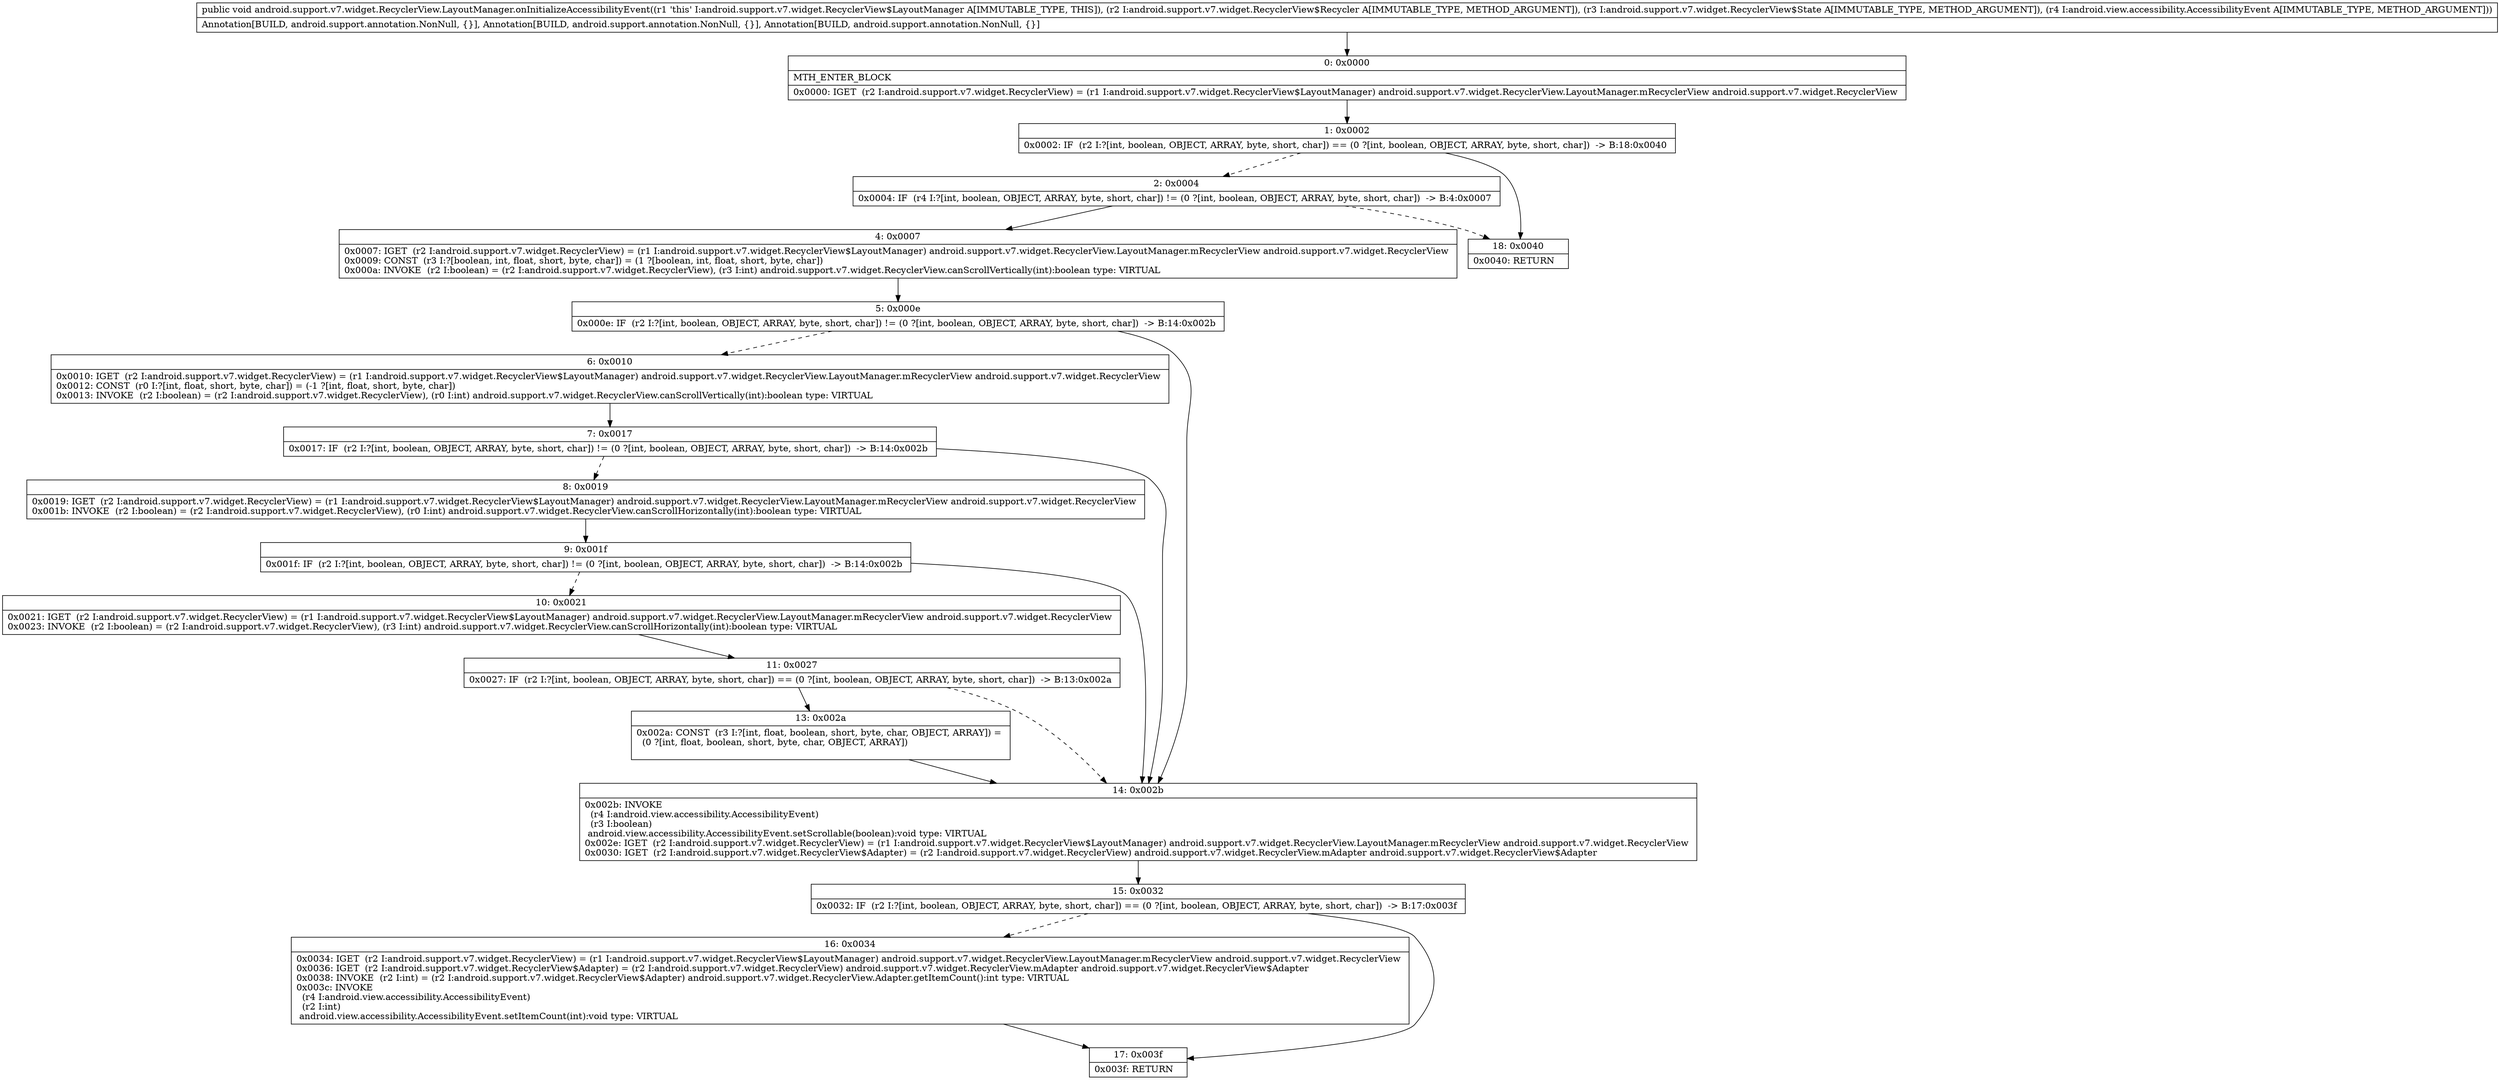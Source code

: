 digraph "CFG forandroid.support.v7.widget.RecyclerView.LayoutManager.onInitializeAccessibilityEvent(Landroid\/support\/v7\/widget\/RecyclerView$Recycler;Landroid\/support\/v7\/widget\/RecyclerView$State;Landroid\/view\/accessibility\/AccessibilityEvent;)V" {
Node_0 [shape=record,label="{0\:\ 0x0000|MTH_ENTER_BLOCK\l|0x0000: IGET  (r2 I:android.support.v7.widget.RecyclerView) = (r1 I:android.support.v7.widget.RecyclerView$LayoutManager) android.support.v7.widget.RecyclerView.LayoutManager.mRecyclerView android.support.v7.widget.RecyclerView \l}"];
Node_1 [shape=record,label="{1\:\ 0x0002|0x0002: IF  (r2 I:?[int, boolean, OBJECT, ARRAY, byte, short, char]) == (0 ?[int, boolean, OBJECT, ARRAY, byte, short, char])  \-\> B:18:0x0040 \l}"];
Node_2 [shape=record,label="{2\:\ 0x0004|0x0004: IF  (r4 I:?[int, boolean, OBJECT, ARRAY, byte, short, char]) != (0 ?[int, boolean, OBJECT, ARRAY, byte, short, char])  \-\> B:4:0x0007 \l}"];
Node_4 [shape=record,label="{4\:\ 0x0007|0x0007: IGET  (r2 I:android.support.v7.widget.RecyclerView) = (r1 I:android.support.v7.widget.RecyclerView$LayoutManager) android.support.v7.widget.RecyclerView.LayoutManager.mRecyclerView android.support.v7.widget.RecyclerView \l0x0009: CONST  (r3 I:?[boolean, int, float, short, byte, char]) = (1 ?[boolean, int, float, short, byte, char]) \l0x000a: INVOKE  (r2 I:boolean) = (r2 I:android.support.v7.widget.RecyclerView), (r3 I:int) android.support.v7.widget.RecyclerView.canScrollVertically(int):boolean type: VIRTUAL \l}"];
Node_5 [shape=record,label="{5\:\ 0x000e|0x000e: IF  (r2 I:?[int, boolean, OBJECT, ARRAY, byte, short, char]) != (0 ?[int, boolean, OBJECT, ARRAY, byte, short, char])  \-\> B:14:0x002b \l}"];
Node_6 [shape=record,label="{6\:\ 0x0010|0x0010: IGET  (r2 I:android.support.v7.widget.RecyclerView) = (r1 I:android.support.v7.widget.RecyclerView$LayoutManager) android.support.v7.widget.RecyclerView.LayoutManager.mRecyclerView android.support.v7.widget.RecyclerView \l0x0012: CONST  (r0 I:?[int, float, short, byte, char]) = (\-1 ?[int, float, short, byte, char]) \l0x0013: INVOKE  (r2 I:boolean) = (r2 I:android.support.v7.widget.RecyclerView), (r0 I:int) android.support.v7.widget.RecyclerView.canScrollVertically(int):boolean type: VIRTUAL \l}"];
Node_7 [shape=record,label="{7\:\ 0x0017|0x0017: IF  (r2 I:?[int, boolean, OBJECT, ARRAY, byte, short, char]) != (0 ?[int, boolean, OBJECT, ARRAY, byte, short, char])  \-\> B:14:0x002b \l}"];
Node_8 [shape=record,label="{8\:\ 0x0019|0x0019: IGET  (r2 I:android.support.v7.widget.RecyclerView) = (r1 I:android.support.v7.widget.RecyclerView$LayoutManager) android.support.v7.widget.RecyclerView.LayoutManager.mRecyclerView android.support.v7.widget.RecyclerView \l0x001b: INVOKE  (r2 I:boolean) = (r2 I:android.support.v7.widget.RecyclerView), (r0 I:int) android.support.v7.widget.RecyclerView.canScrollHorizontally(int):boolean type: VIRTUAL \l}"];
Node_9 [shape=record,label="{9\:\ 0x001f|0x001f: IF  (r2 I:?[int, boolean, OBJECT, ARRAY, byte, short, char]) != (0 ?[int, boolean, OBJECT, ARRAY, byte, short, char])  \-\> B:14:0x002b \l}"];
Node_10 [shape=record,label="{10\:\ 0x0021|0x0021: IGET  (r2 I:android.support.v7.widget.RecyclerView) = (r1 I:android.support.v7.widget.RecyclerView$LayoutManager) android.support.v7.widget.RecyclerView.LayoutManager.mRecyclerView android.support.v7.widget.RecyclerView \l0x0023: INVOKE  (r2 I:boolean) = (r2 I:android.support.v7.widget.RecyclerView), (r3 I:int) android.support.v7.widget.RecyclerView.canScrollHorizontally(int):boolean type: VIRTUAL \l}"];
Node_11 [shape=record,label="{11\:\ 0x0027|0x0027: IF  (r2 I:?[int, boolean, OBJECT, ARRAY, byte, short, char]) == (0 ?[int, boolean, OBJECT, ARRAY, byte, short, char])  \-\> B:13:0x002a \l}"];
Node_13 [shape=record,label="{13\:\ 0x002a|0x002a: CONST  (r3 I:?[int, float, boolean, short, byte, char, OBJECT, ARRAY]) = \l  (0 ?[int, float, boolean, short, byte, char, OBJECT, ARRAY])\l \l}"];
Node_14 [shape=record,label="{14\:\ 0x002b|0x002b: INVOKE  \l  (r4 I:android.view.accessibility.AccessibilityEvent)\l  (r3 I:boolean)\l android.view.accessibility.AccessibilityEvent.setScrollable(boolean):void type: VIRTUAL \l0x002e: IGET  (r2 I:android.support.v7.widget.RecyclerView) = (r1 I:android.support.v7.widget.RecyclerView$LayoutManager) android.support.v7.widget.RecyclerView.LayoutManager.mRecyclerView android.support.v7.widget.RecyclerView \l0x0030: IGET  (r2 I:android.support.v7.widget.RecyclerView$Adapter) = (r2 I:android.support.v7.widget.RecyclerView) android.support.v7.widget.RecyclerView.mAdapter android.support.v7.widget.RecyclerView$Adapter \l}"];
Node_15 [shape=record,label="{15\:\ 0x0032|0x0032: IF  (r2 I:?[int, boolean, OBJECT, ARRAY, byte, short, char]) == (0 ?[int, boolean, OBJECT, ARRAY, byte, short, char])  \-\> B:17:0x003f \l}"];
Node_16 [shape=record,label="{16\:\ 0x0034|0x0034: IGET  (r2 I:android.support.v7.widget.RecyclerView) = (r1 I:android.support.v7.widget.RecyclerView$LayoutManager) android.support.v7.widget.RecyclerView.LayoutManager.mRecyclerView android.support.v7.widget.RecyclerView \l0x0036: IGET  (r2 I:android.support.v7.widget.RecyclerView$Adapter) = (r2 I:android.support.v7.widget.RecyclerView) android.support.v7.widget.RecyclerView.mAdapter android.support.v7.widget.RecyclerView$Adapter \l0x0038: INVOKE  (r2 I:int) = (r2 I:android.support.v7.widget.RecyclerView$Adapter) android.support.v7.widget.RecyclerView.Adapter.getItemCount():int type: VIRTUAL \l0x003c: INVOKE  \l  (r4 I:android.view.accessibility.AccessibilityEvent)\l  (r2 I:int)\l android.view.accessibility.AccessibilityEvent.setItemCount(int):void type: VIRTUAL \l}"];
Node_17 [shape=record,label="{17\:\ 0x003f|0x003f: RETURN   \l}"];
Node_18 [shape=record,label="{18\:\ 0x0040|0x0040: RETURN   \l}"];
MethodNode[shape=record,label="{public void android.support.v7.widget.RecyclerView.LayoutManager.onInitializeAccessibilityEvent((r1 'this' I:android.support.v7.widget.RecyclerView$LayoutManager A[IMMUTABLE_TYPE, THIS]), (r2 I:android.support.v7.widget.RecyclerView$Recycler A[IMMUTABLE_TYPE, METHOD_ARGUMENT]), (r3 I:android.support.v7.widget.RecyclerView$State A[IMMUTABLE_TYPE, METHOD_ARGUMENT]), (r4 I:android.view.accessibility.AccessibilityEvent A[IMMUTABLE_TYPE, METHOD_ARGUMENT]))  | Annotation[BUILD, android.support.annotation.NonNull, \{\}], Annotation[BUILD, android.support.annotation.NonNull, \{\}], Annotation[BUILD, android.support.annotation.NonNull, \{\}]\l}"];
MethodNode -> Node_0;
Node_0 -> Node_1;
Node_1 -> Node_2[style=dashed];
Node_1 -> Node_18;
Node_2 -> Node_4;
Node_2 -> Node_18[style=dashed];
Node_4 -> Node_5;
Node_5 -> Node_6[style=dashed];
Node_5 -> Node_14;
Node_6 -> Node_7;
Node_7 -> Node_8[style=dashed];
Node_7 -> Node_14;
Node_8 -> Node_9;
Node_9 -> Node_10[style=dashed];
Node_9 -> Node_14;
Node_10 -> Node_11;
Node_11 -> Node_13;
Node_11 -> Node_14[style=dashed];
Node_13 -> Node_14;
Node_14 -> Node_15;
Node_15 -> Node_16[style=dashed];
Node_15 -> Node_17;
Node_16 -> Node_17;
}

